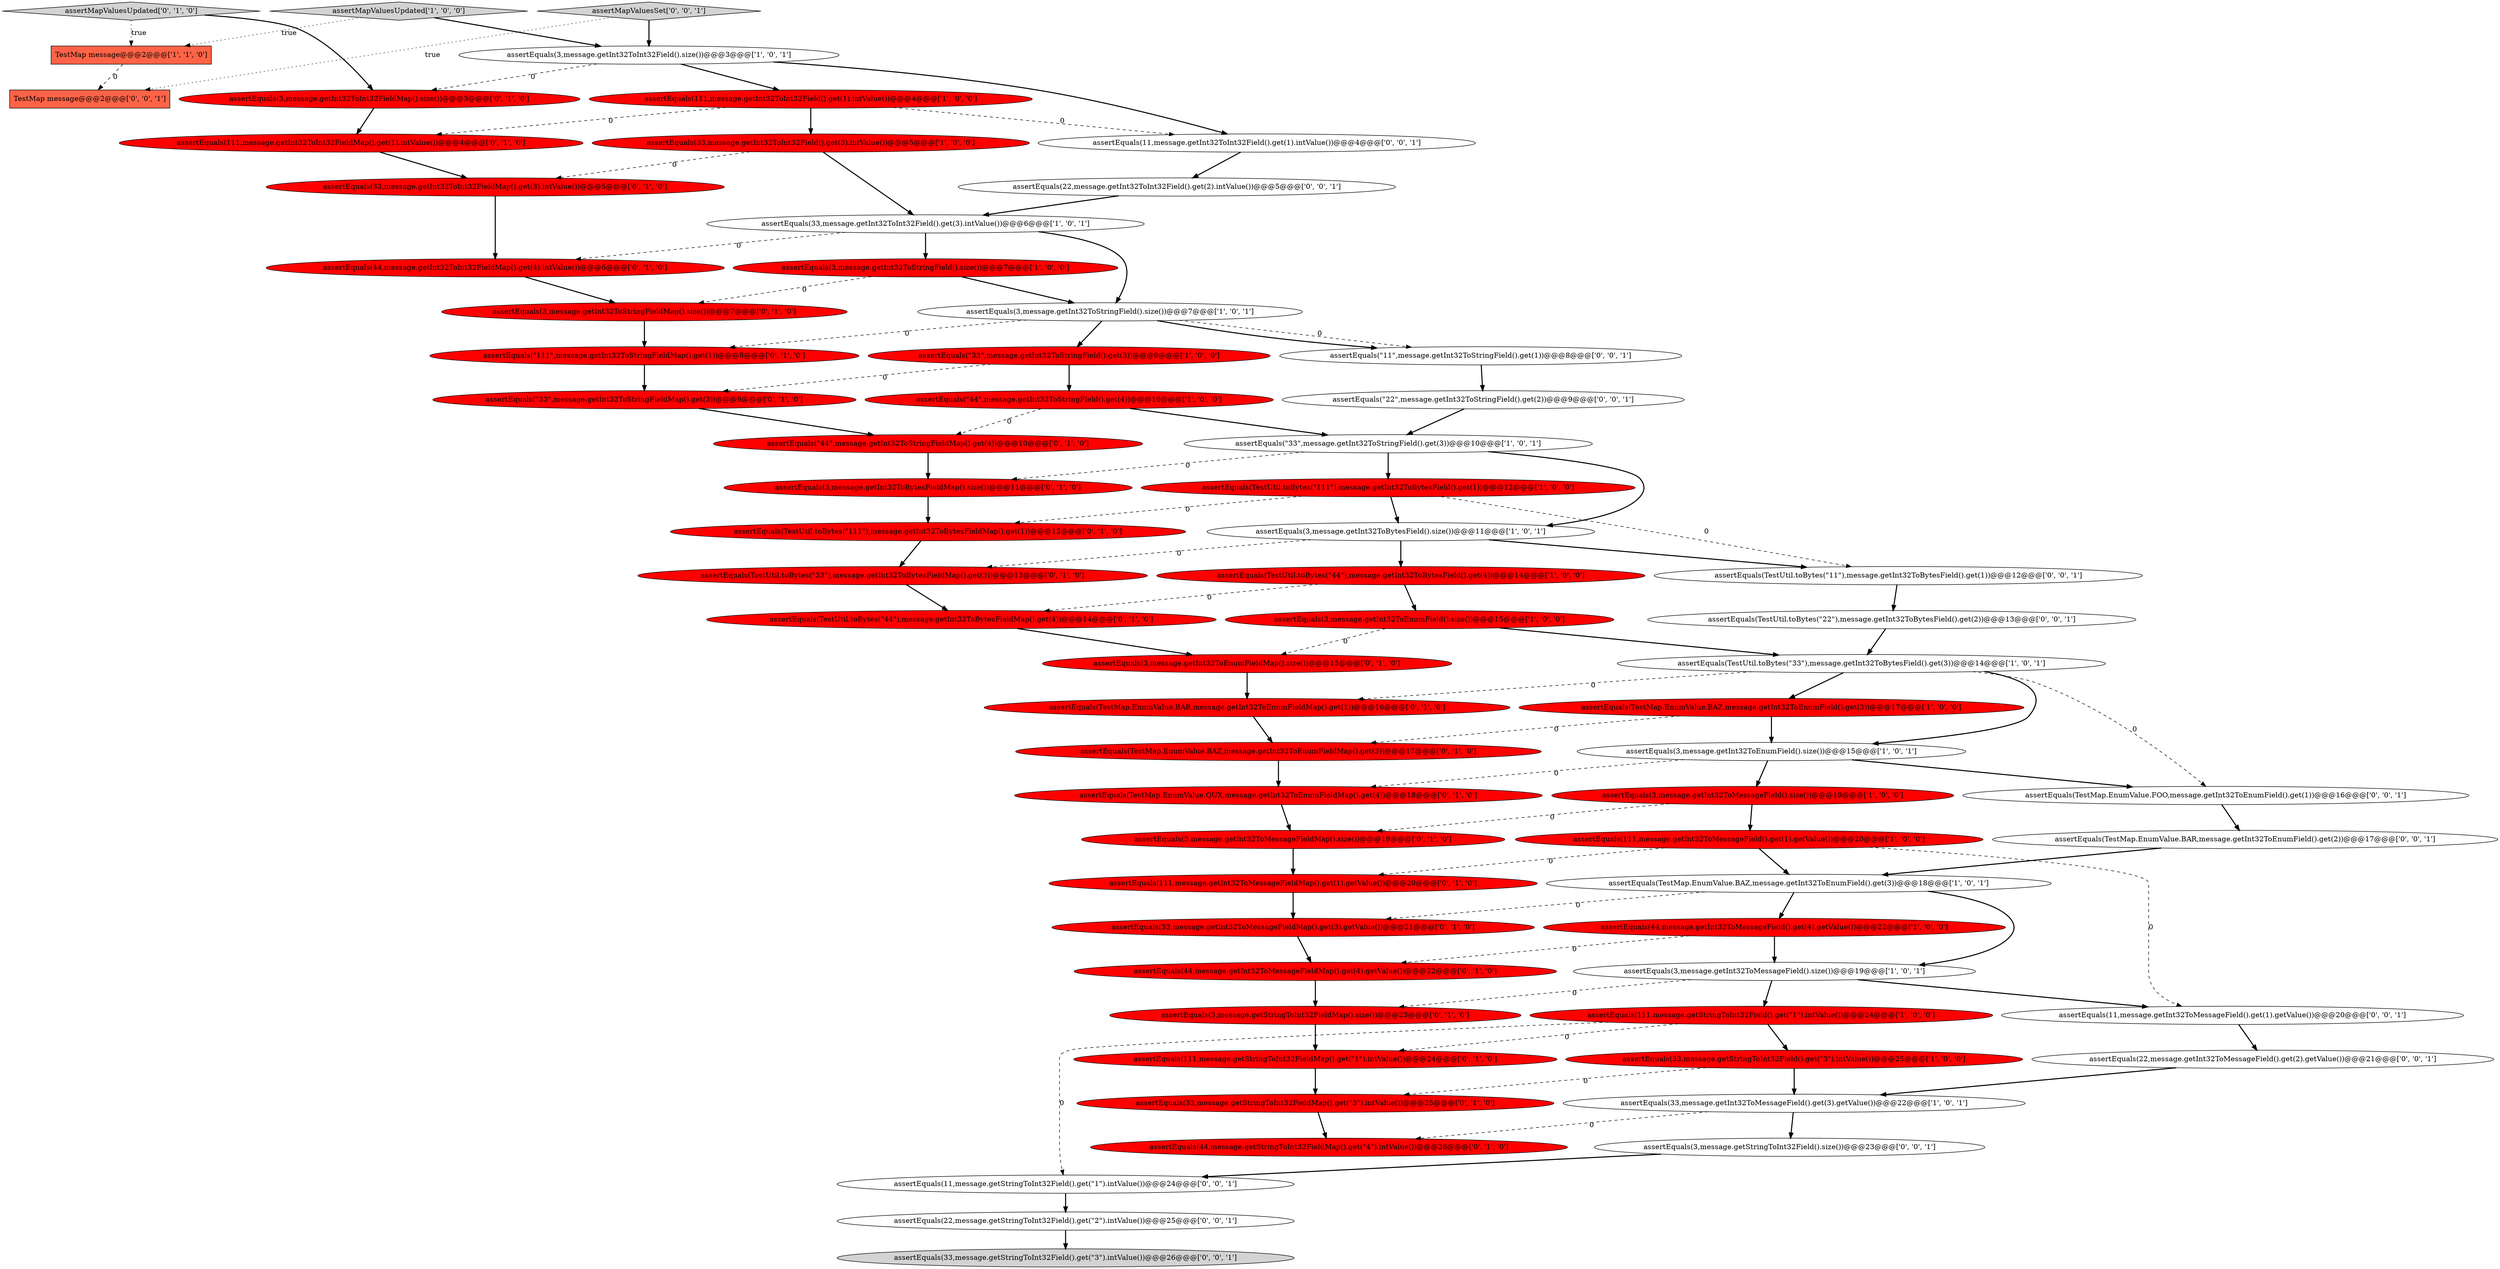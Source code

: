 digraph {
40 [style = filled, label = "assertEquals(3,message.getInt32ToStringFieldMap().size())@@@7@@@['0', '1', '0']", fillcolor = red, shape = ellipse image = "AAA1AAABBB2BBB"];
30 [style = filled, label = "assertEquals(3,message.getInt32ToEnumFieldMap().size())@@@15@@@['0', '1', '0']", fillcolor = red, shape = ellipse image = "AAA1AAABBB2BBB"];
44 [style = filled, label = "assertEquals(33,message.getStringToInt32FieldMap().get(\"3\").intValue())@@@25@@@['0', '1', '0']", fillcolor = red, shape = ellipse image = "AAA1AAABBB2BBB"];
62 [style = filled, label = "assertEquals(11,message.getInt32ToInt32Field().get(1).intValue())@@@4@@@['0', '0', '1']", fillcolor = white, shape = ellipse image = "AAA0AAABBB3BBB"];
16 [style = filled, label = "assertEquals(3,message.getInt32ToEnumField().size())@@@15@@@['1', '0', '0']", fillcolor = red, shape = ellipse image = "AAA1AAABBB1BBB"];
39 [style = filled, label = "assertEquals(3,message.getStringToInt32FieldMap().size())@@@23@@@['0', '1', '0']", fillcolor = red, shape = ellipse image = "AAA1AAABBB2BBB"];
54 [style = filled, label = "assertEquals(\"11\",message.getInt32ToStringField().get(1))@@@8@@@['0', '0', '1']", fillcolor = white, shape = ellipse image = "AAA0AAABBB3BBB"];
15 [style = filled, label = "assertEquals(TestUtil.toBytes(\"33\"),message.getInt32ToBytesField().get(3))@@@14@@@['1', '0', '1']", fillcolor = white, shape = ellipse image = "AAA0AAABBB1BBB"];
23 [style = filled, label = "assertEquals(3,message.getInt32ToBytesField().size())@@@11@@@['1', '0', '1']", fillcolor = white, shape = ellipse image = "AAA0AAABBB1BBB"];
1 [style = filled, label = "assertEquals(111,message.getInt32ToInt32Field().get(1).intValue())@@@4@@@['1', '0', '0']", fillcolor = red, shape = ellipse image = "AAA1AAABBB1BBB"];
31 [style = filled, label = "assertEquals(TestMap.EnumValue.BAZ,message.getInt32ToEnumFieldMap().get(3))@@@17@@@['0', '1', '0']", fillcolor = red, shape = ellipse image = "AAA1AAABBB2BBB"];
25 [style = filled, label = "assertEquals(3,message.getInt32ToMessageField().size())@@@19@@@['1', '0', '0']", fillcolor = red, shape = ellipse image = "AAA1AAABBB1BBB"];
28 [style = filled, label = "assertEquals(111,message.getInt32ToMessageFieldMap().get(1).getValue())@@@20@@@['0', '1', '0']", fillcolor = red, shape = ellipse image = "AAA1AAABBB2BBB"];
36 [style = filled, label = "assertEquals(3,message.getInt32ToBytesFieldMap().size())@@@11@@@['0', '1', '0']", fillcolor = red, shape = ellipse image = "AAA1AAABBB2BBB"];
10 [style = filled, label = "assertEquals(3,message.getInt32ToStringField().size())@@@7@@@['1', '0', '0']", fillcolor = red, shape = ellipse image = "AAA1AAABBB1BBB"];
6 [style = filled, label = "assertEquals(111,message.getStringToInt32Field().get(\"1\").intValue())@@@24@@@['1', '0', '0']", fillcolor = red, shape = ellipse image = "AAA1AAABBB1BBB"];
50 [style = filled, label = "assertEquals(44,message.getInt32ToMessageFieldMap().get(4).getValue())@@@22@@@['0', '1', '0']", fillcolor = red, shape = ellipse image = "AAA1AAABBB2BBB"];
66 [style = filled, label = "assertEquals(11,message.getStringToInt32Field().get(\"1\").intValue())@@@24@@@['0', '0', '1']", fillcolor = white, shape = ellipse image = "AAA0AAABBB3BBB"];
35 [style = filled, label = "assertEquals(111,message.getInt32ToInt32FieldMap().get(1).intValue())@@@4@@@['0', '1', '0']", fillcolor = red, shape = ellipse image = "AAA1AAABBB2BBB"];
9 [style = filled, label = "assertEquals(TestMap.EnumValue.BAZ,message.getInt32ToEnumField().get(3))@@@18@@@['1', '0', '1']", fillcolor = white, shape = ellipse image = "AAA0AAABBB1BBB"];
45 [style = filled, label = "assertEquals(TestMap.EnumValue.QUX,message.getInt32ToEnumFieldMap().get(4))@@@18@@@['0', '1', '0']", fillcolor = red, shape = ellipse image = "AAA1AAABBB2BBB"];
27 [style = filled, label = "assertEquals(TestMap.EnumValue.BAR,message.getInt32ToEnumFieldMap().get(1))@@@16@@@['0', '1', '0']", fillcolor = red, shape = ellipse image = "AAA1AAABBB2BBB"];
55 [style = filled, label = "assertEquals(TestUtil.toBytes(\"22\"),message.getInt32ToBytesField().get(2))@@@13@@@['0', '0', '1']", fillcolor = white, shape = ellipse image = "AAA0AAABBB3BBB"];
22 [style = filled, label = "assertEquals(3,message.getInt32ToMessageField().size())@@@19@@@['1', '0', '1']", fillcolor = white, shape = ellipse image = "AAA0AAABBB1BBB"];
18 [style = filled, label = "assertEquals(TestMap.EnumValue.BAZ,message.getInt32ToEnumField().get(3))@@@17@@@['1', '0', '0']", fillcolor = red, shape = ellipse image = "AAA1AAABBB1BBB"];
24 [style = filled, label = "assertEquals(TestUtil.toBytes(\"44\"),message.getInt32ToBytesField().get(4))@@@14@@@['1', '0', '0']", fillcolor = red, shape = ellipse image = "AAA1AAABBB1BBB"];
38 [style = filled, label = "assertEquals(111,message.getStringToInt32FieldMap().get(\"1\").intValue())@@@24@@@['0', '1', '0']", fillcolor = red, shape = ellipse image = "AAA1AAABBB2BBB"];
7 [style = filled, label = "assertEquals(33,message.getStringToInt32Field().get(\"3\").intValue())@@@25@@@['1', '0', '0']", fillcolor = red, shape = ellipse image = "AAA1AAABBB1BBB"];
12 [style = filled, label = "TestMap message@@@2@@@['1', '1', '0']", fillcolor = tomato, shape = box image = "AAA0AAABBB1BBB"];
20 [style = filled, label = "assertEquals(44,message.getInt32ToMessageField().get(4).getValue())@@@22@@@['1', '0', '0']", fillcolor = red, shape = ellipse image = "AAA1AAABBB1BBB"];
51 [style = filled, label = "assertEquals(11,message.getInt32ToMessageField().get(1).getValue())@@@20@@@['0', '0', '1']", fillcolor = white, shape = ellipse image = "AAA0AAABBB3BBB"];
57 [style = filled, label = "assertEquals(22,message.getStringToInt32Field().get(\"2\").intValue())@@@25@@@['0', '0', '1']", fillcolor = white, shape = ellipse image = "AAA0AAABBB3BBB"];
2 [style = filled, label = "assertEquals(\"44\",message.getInt32ToStringField().get(4))@@@10@@@['1', '0', '0']", fillcolor = red, shape = ellipse image = "AAA1AAABBB1BBB"];
21 [style = filled, label = "assertEquals(\"33\",message.getInt32ToStringField().get(3))@@@9@@@['1', '0', '0']", fillcolor = red, shape = ellipse image = "AAA1AAABBB1BBB"];
14 [style = filled, label = "assertEquals(111,message.getInt32ToMessageField().get(1).getValue())@@@20@@@['1', '0', '0']", fillcolor = red, shape = ellipse image = "AAA1AAABBB1BBB"];
64 [style = filled, label = "assertEquals(\"22\",message.getInt32ToStringField().get(2))@@@9@@@['0', '0', '1']", fillcolor = white, shape = ellipse image = "AAA0AAABBB3BBB"];
8 [style = filled, label = "assertEquals(3,message.getInt32ToStringField().size())@@@7@@@['1', '0', '1']", fillcolor = white, shape = ellipse image = "AAA0AAABBB1BBB"];
3 [style = filled, label = "assertEquals(33,message.getInt32ToInt32Field().get(3).intValue())@@@5@@@['1', '0', '0']", fillcolor = red, shape = ellipse image = "AAA1AAABBB1BBB"];
65 [style = filled, label = "assertEquals(TestMap.EnumValue.BAR,message.getInt32ToEnumField().get(2))@@@17@@@['0', '0', '1']", fillcolor = white, shape = ellipse image = "AAA0AAABBB3BBB"];
33 [style = filled, label = "assertEquals(\"33\",message.getInt32ToStringFieldMap().get(3))@@@9@@@['0', '1', '0']", fillcolor = red, shape = ellipse image = "AAA1AAABBB2BBB"];
5 [style = filled, label = "assertEquals(TestUtil.toBytes(\"111\"),message.getInt32ToBytesField().get(1))@@@12@@@['1', '0', '0']", fillcolor = red, shape = ellipse image = "AAA1AAABBB1BBB"];
60 [style = filled, label = "assertEquals(TestUtil.toBytes(\"11\"),message.getInt32ToBytesField().get(1))@@@12@@@['0', '0', '1']", fillcolor = white, shape = ellipse image = "AAA0AAABBB3BBB"];
29 [style = filled, label = "assertEquals(33,message.getInt32ToInt32FieldMap().get(3).intValue())@@@5@@@['0', '1', '0']", fillcolor = red, shape = ellipse image = "AAA1AAABBB2BBB"];
41 [style = filled, label = "assertEquals(3,message.getInt32ToInt32FieldMap().size())@@@3@@@['0', '1', '0']", fillcolor = red, shape = ellipse image = "AAA1AAABBB2BBB"];
47 [style = filled, label = "assertEquals(33,message.getInt32ToMessageFieldMap().get(3).getValue())@@@21@@@['0', '1', '0']", fillcolor = red, shape = ellipse image = "AAA1AAABBB2BBB"];
42 [style = filled, label = "assertEquals(\"44\",message.getInt32ToStringFieldMap().get(4))@@@10@@@['0', '1', '0']", fillcolor = red, shape = ellipse image = "AAA1AAABBB2BBB"];
17 [style = filled, label = "assertEquals(33,message.getInt32ToInt32Field().get(3).intValue())@@@6@@@['1', '0', '1']", fillcolor = white, shape = ellipse image = "AAA0AAABBB1BBB"];
0 [style = filled, label = "assertEquals(33,message.getInt32ToMessageField().get(3).getValue())@@@22@@@['1', '0', '1']", fillcolor = white, shape = ellipse image = "AAA0AAABBB1BBB"];
46 [style = filled, label = "assertEquals(3,message.getInt32ToMessageFieldMap().size())@@@19@@@['0', '1', '0']", fillcolor = red, shape = ellipse image = "AAA1AAABBB2BBB"];
56 [style = filled, label = "assertEquals(TestMap.EnumValue.FOO,message.getInt32ToEnumField().get(1))@@@16@@@['0', '0', '1']", fillcolor = white, shape = ellipse image = "AAA0AAABBB3BBB"];
59 [style = filled, label = "assertMapValuesSet['0', '0', '1']", fillcolor = lightgray, shape = diamond image = "AAA0AAABBB3BBB"];
49 [style = filled, label = "assertEquals(TestUtil.toBytes(\"33\"),message.getInt32ToBytesFieldMap().get(3))@@@13@@@['0', '1', '0']", fillcolor = red, shape = ellipse image = "AAA1AAABBB2BBB"];
53 [style = filled, label = "TestMap message@@@2@@@['0', '0', '1']", fillcolor = tomato, shape = box image = "AAA0AAABBB3BBB"];
32 [style = filled, label = "assertEquals(TestUtil.toBytes(\"111\"),message.getInt32ToBytesFieldMap().get(1))@@@12@@@['0', '1', '0']", fillcolor = red, shape = ellipse image = "AAA1AAABBB2BBB"];
26 [style = filled, label = "assertMapValuesUpdated['0', '1', '0']", fillcolor = lightgray, shape = diamond image = "AAA0AAABBB2BBB"];
13 [style = filled, label = "assertMapValuesUpdated['1', '0', '0']", fillcolor = lightgray, shape = diamond image = "AAA0AAABBB1BBB"];
52 [style = filled, label = "assertEquals(3,message.getStringToInt32Field().size())@@@23@@@['0', '0', '1']", fillcolor = white, shape = ellipse image = "AAA0AAABBB3BBB"];
58 [style = filled, label = "assertEquals(22,message.getInt32ToInt32Field().get(2).intValue())@@@5@@@['0', '0', '1']", fillcolor = white, shape = ellipse image = "AAA0AAABBB3BBB"];
4 [style = filled, label = "assertEquals(3,message.getInt32ToInt32Field().size())@@@3@@@['1', '0', '1']", fillcolor = white, shape = ellipse image = "AAA0AAABBB1BBB"];
61 [style = filled, label = "assertEquals(22,message.getInt32ToMessageField().get(2).getValue())@@@21@@@['0', '0', '1']", fillcolor = white, shape = ellipse image = "AAA0AAABBB3BBB"];
63 [style = filled, label = "assertEquals(33,message.getStringToInt32Field().get(\"3\").intValue())@@@26@@@['0', '0', '1']", fillcolor = lightgray, shape = ellipse image = "AAA0AAABBB3BBB"];
19 [style = filled, label = "assertEquals(3,message.getInt32ToEnumField().size())@@@15@@@['1', '0', '1']", fillcolor = white, shape = ellipse image = "AAA0AAABBB1BBB"];
37 [style = filled, label = "assertEquals(TestUtil.toBytes(\"44\"),message.getInt32ToBytesFieldMap().get(4))@@@14@@@['0', '1', '0']", fillcolor = red, shape = ellipse image = "AAA1AAABBB2BBB"];
11 [style = filled, label = "assertEquals(\"33\",message.getInt32ToStringField().get(3))@@@10@@@['1', '0', '1']", fillcolor = white, shape = ellipse image = "AAA0AAABBB1BBB"];
43 [style = filled, label = "assertEquals(44,message.getInt32ToInt32FieldMap().get(4).intValue())@@@6@@@['0', '1', '0']", fillcolor = red, shape = ellipse image = "AAA1AAABBB2BBB"];
34 [style = filled, label = "assertEquals(44,message.getStringToInt32FieldMap().get(\"4\").intValue())@@@26@@@['0', '1', '0']", fillcolor = red, shape = ellipse image = "AAA1AAABBB2BBB"];
48 [style = filled, label = "assertEquals(\"111\",message.getInt32ToStringFieldMap().get(1))@@@8@@@['0', '1', '0']", fillcolor = red, shape = ellipse image = "AAA1AAABBB2BBB"];
2->42 [style = dashed, label="0"];
38->44 [style = bold, label=""];
4->62 [style = bold, label=""];
26->12 [style = dotted, label="true"];
6->38 [style = dashed, label="0"];
23->49 [style = dashed, label="0"];
25->14 [style = bold, label=""];
21->2 [style = bold, label=""];
58->17 [style = bold, label=""];
0->52 [style = bold, label=""];
43->40 [style = bold, label=""];
8->54 [style = dashed, label="0"];
57->63 [style = bold, label=""];
10->8 [style = bold, label=""];
51->61 [style = bold, label=""];
33->42 [style = bold, label=""];
65->9 [style = bold, label=""];
39->38 [style = bold, label=""];
29->43 [style = bold, label=""];
0->34 [style = dashed, label="0"];
14->9 [style = bold, label=""];
7->44 [style = dashed, label="0"];
56->65 [style = bold, label=""];
8->48 [style = dashed, label="0"];
17->43 [style = dashed, label="0"];
5->23 [style = bold, label=""];
32->49 [style = bold, label=""];
30->27 [style = bold, label=""];
18->19 [style = bold, label=""];
59->4 [style = bold, label=""];
27->31 [style = bold, label=""];
7->0 [style = bold, label=""];
19->45 [style = dashed, label="0"];
11->36 [style = dashed, label="0"];
50->39 [style = bold, label=""];
19->56 [style = bold, label=""];
19->25 [style = bold, label=""];
64->11 [style = bold, label=""];
60->55 [style = bold, label=""];
5->32 [style = dashed, label="0"];
44->34 [style = bold, label=""];
48->33 [style = bold, label=""];
61->0 [style = bold, label=""];
45->46 [style = bold, label=""];
6->7 [style = bold, label=""];
66->57 [style = bold, label=""];
18->31 [style = dashed, label="0"];
22->6 [style = bold, label=""];
4->41 [style = dashed, label="0"];
9->22 [style = bold, label=""];
17->10 [style = bold, label=""];
17->8 [style = bold, label=""];
54->64 [style = bold, label=""];
49->37 [style = bold, label=""];
35->29 [style = bold, label=""];
1->35 [style = dashed, label="0"];
6->66 [style = dashed, label="0"];
46->28 [style = bold, label=""];
14->28 [style = dashed, label="0"];
37->30 [style = bold, label=""];
28->47 [style = bold, label=""];
1->3 [style = bold, label=""];
52->66 [style = bold, label=""];
9->20 [style = bold, label=""];
15->19 [style = bold, label=""];
5->60 [style = dashed, label="0"];
47->50 [style = bold, label=""];
12->53 [style = dashed, label="0"];
11->5 [style = bold, label=""];
26->41 [style = bold, label=""];
22->51 [style = bold, label=""];
24->37 [style = dashed, label="0"];
10->40 [style = dashed, label="0"];
16->30 [style = dashed, label="0"];
59->53 [style = dotted, label="true"];
25->46 [style = dashed, label="0"];
55->15 [style = bold, label=""];
3->17 [style = bold, label=""];
4->1 [style = bold, label=""];
8->54 [style = bold, label=""];
1->62 [style = dashed, label="0"];
2->11 [style = bold, label=""];
41->35 [style = bold, label=""];
3->29 [style = dashed, label="0"];
16->15 [style = bold, label=""];
40->48 [style = bold, label=""];
13->12 [style = dotted, label="true"];
62->58 [style = bold, label=""];
14->51 [style = dashed, label="0"];
36->32 [style = bold, label=""];
42->36 [style = bold, label=""];
15->18 [style = bold, label=""];
15->56 [style = dashed, label="0"];
20->22 [style = bold, label=""];
23->60 [style = bold, label=""];
9->47 [style = dashed, label="0"];
20->50 [style = dashed, label="0"];
24->16 [style = bold, label=""];
23->24 [style = bold, label=""];
21->33 [style = dashed, label="0"];
22->39 [style = dashed, label="0"];
8->21 [style = bold, label=""];
15->27 [style = dashed, label="0"];
11->23 [style = bold, label=""];
31->45 [style = bold, label=""];
13->4 [style = bold, label=""];
}
